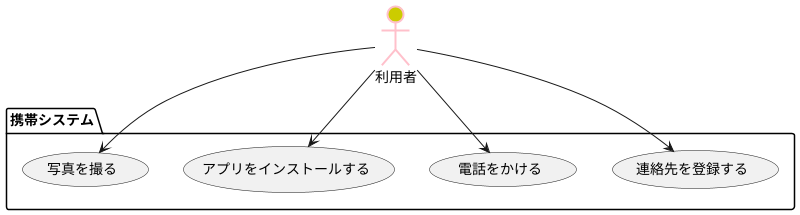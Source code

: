 @startuml ユースケース図
' left to right direction
actor 利用者 #CC0;line:Pink;line.bold;
package 携帯システム {
usecase 連絡先を登録する
usecase 電話をかける
usecase アプリをインストールする
usecase 写真を撮る
}
利用者 --> 連絡先を登録する
利用者 --> 電話をかける
利用者 --> アプリをインストールする
利用者 --> 写真を撮る
@enduml